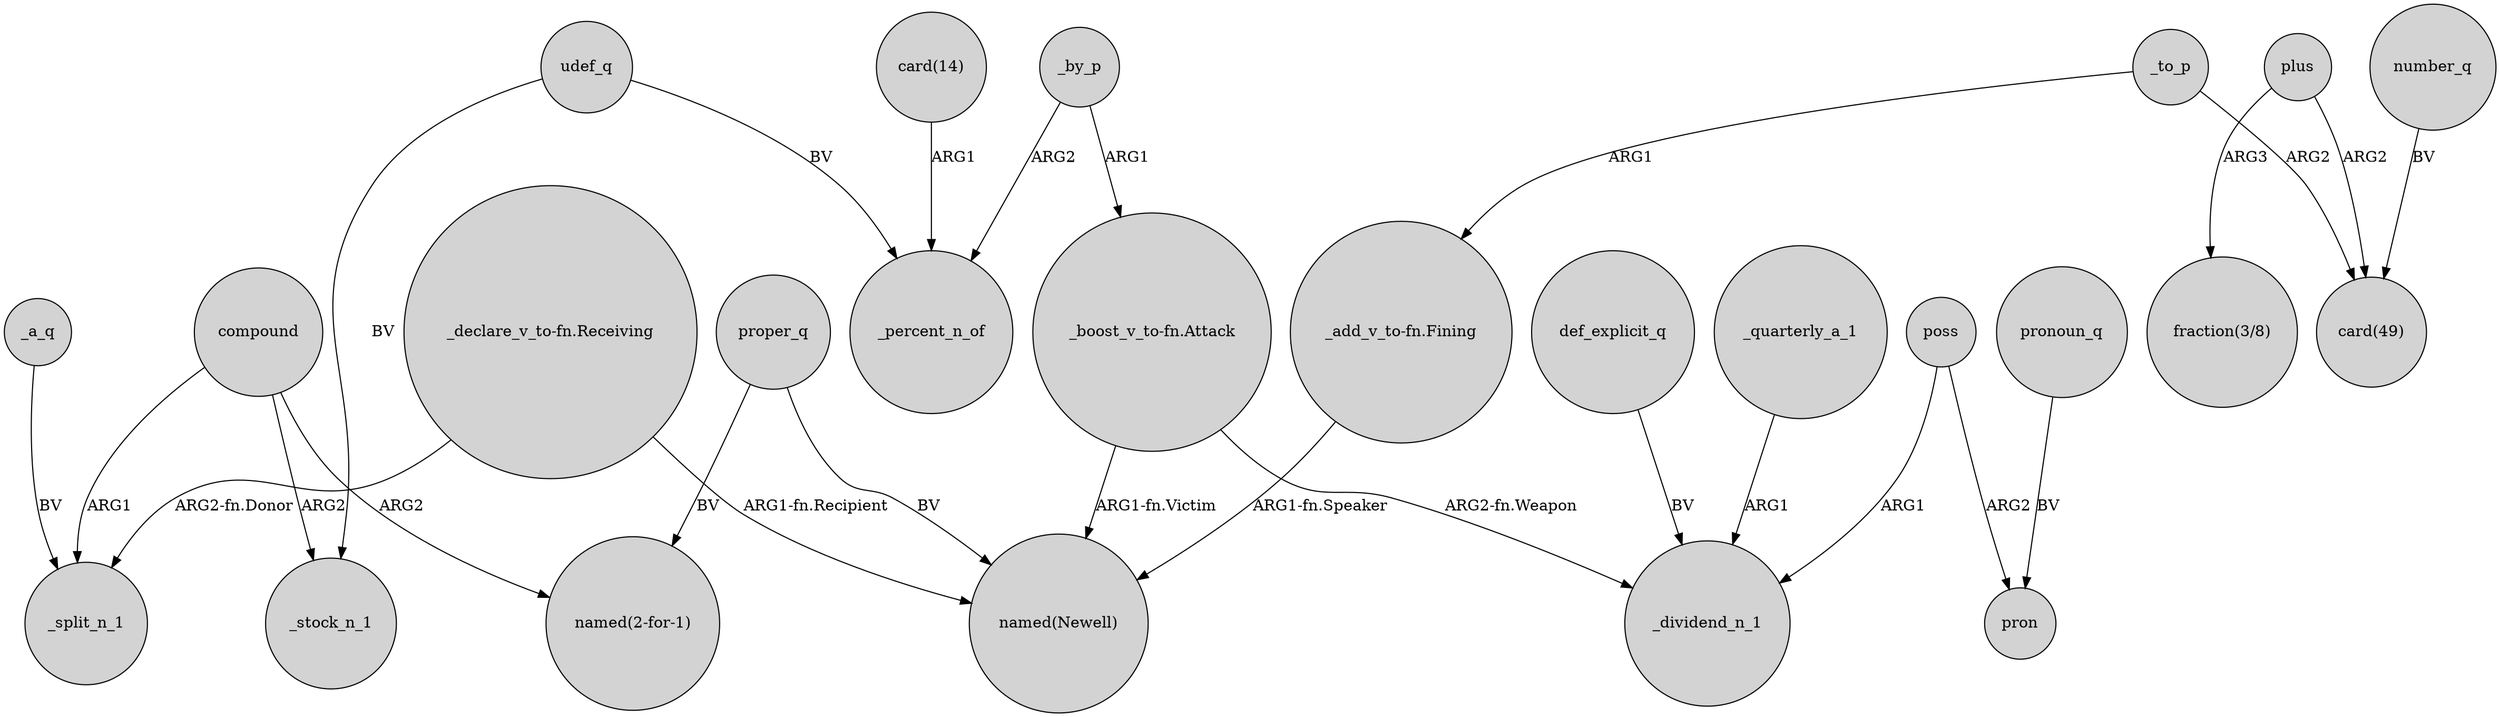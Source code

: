 digraph {
	node [shape=circle style=filled]
	"_declare_v_to-fn.Receiving" -> _split_n_1 [label="ARG2-fn.Donor"]
	_by_p -> _percent_n_of [label=ARG2]
	poss -> _dividend_n_1 [label=ARG1]
	"_boost_v_to-fn.Attack" -> "named(Newell)" [label="ARG1-fn.Victim"]
	def_explicit_q -> _dividend_n_1 [label=BV]
	compound -> _split_n_1 [label=ARG1]
	plus -> "card(49)" [label=ARG2]
	compound -> "named(2-for-1)" [label=ARG2]
	"_declare_v_to-fn.Receiving" -> "named(Newell)" [label="ARG1-fn.Recipient"]
	pronoun_q -> pron [label=BV]
	udef_q -> _stock_n_1 [label=BV]
	poss -> pron [label=ARG2]
	_by_p -> "_boost_v_to-fn.Attack" [label=ARG1]
	"card(14)" -> _percent_n_of [label=ARG1]
	udef_q -> _percent_n_of [label=BV]
	compound -> _stock_n_1 [label=ARG2]
	_quarterly_a_1 -> _dividend_n_1 [label=ARG1]
	plus -> "fraction(3/8)" [label=ARG3]
	"_boost_v_to-fn.Attack" -> _dividend_n_1 [label="ARG2-fn.Weapon"]
	_to_p -> "_add_v_to-fn.Fining" [label=ARG1]
	"_add_v_to-fn.Fining" -> "named(Newell)" [label="ARG1-fn.Speaker"]
	proper_q -> "named(Newell)" [label=BV]
	proper_q -> "named(2-for-1)" [label=BV]
	_a_q -> _split_n_1 [label=BV]
	_to_p -> "card(49)" [label=ARG2]
	number_q -> "card(49)" [label=BV]
}
